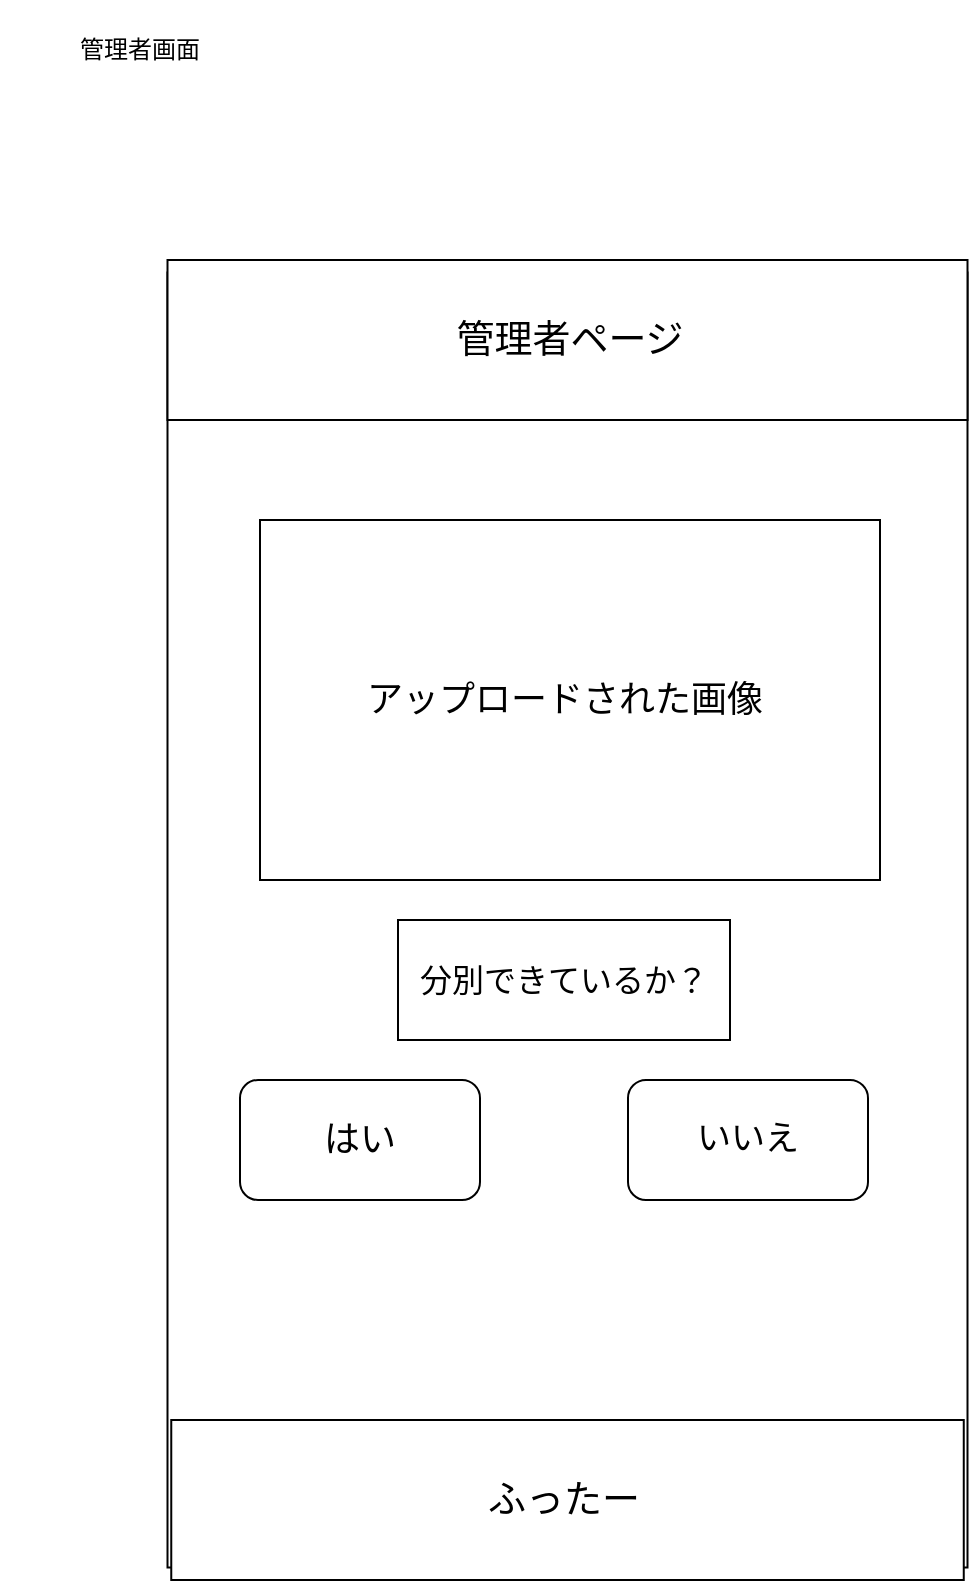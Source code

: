 <mxfile>
    <diagram id="TXHY_I1JXqMyG0OErHeE" name="ページ1">
        <mxGraphModel dx="832" dy="319" grid="1" gridSize="10" guides="1" tooltips="1" connect="1" arrows="1" fold="1" page="1" pageScale="1" pageWidth="827" pageHeight="1169" math="0" shadow="0">
            <root>
                <mxCell id="0"/>
                <mxCell id="1" parent="0"/>
                <mxCell id="2" value="管理者画面" style="text;html=1;strokeColor=none;fillColor=none;align=center;verticalAlign=middle;whiteSpace=wrap;rounded=0;" parent="1" vertex="1">
                    <mxGeometry x="100" y="30" width="140" height="50" as="geometry"/>
                </mxCell>
                <mxCell id="6FGfcJVSC4pAfQx9uT-G-2" value="" style="rounded=0;whiteSpace=wrap;html=1;rotation=90;" parent="1" vertex="1">
                    <mxGeometry x="60.0" y="290" width="647.5" height="400" as="geometry"/>
                </mxCell>
                <mxCell id="6FGfcJVSC4pAfQx9uT-G-3" value="" style="rounded=0;whiteSpace=wrap;html=1;" parent="1" vertex="1">
                    <mxGeometry x="183.75" y="160" width="400" height="80" as="geometry"/>
                </mxCell>
                <mxCell id="6FGfcJVSC4pAfQx9uT-G-4" value="" style="rounded=0;whiteSpace=wrap;html=1;" parent="1" vertex="1">
                    <mxGeometry x="185.63" y="740" width="396.25" height="80" as="geometry"/>
                </mxCell>
                <mxCell id="6FGfcJVSC4pAfQx9uT-G-5" value="" style="rounded=0;whiteSpace=wrap;html=1;" parent="1" vertex="1">
                    <mxGeometry x="230" y="290" width="310" height="180" as="geometry"/>
                </mxCell>
                <mxCell id="6FGfcJVSC4pAfQx9uT-G-6" value="&lt;font style=&quot;font-size: 18px;&quot;&gt;アップロードされた画像&lt;/font&gt;" style="text;html=1;strokeColor=none;fillColor=none;align=center;verticalAlign=middle;whiteSpace=wrap;rounded=0;" parent="1" vertex="1">
                    <mxGeometry x="266.5" y="365" width="231" height="30" as="geometry"/>
                </mxCell>
                <mxCell id="6FGfcJVSC4pAfQx9uT-G-7" value="&lt;font style=&quot;font-size: 19px;&quot;&gt;管理者ページ&lt;/font&gt;" style="text;html=1;strokeColor=none;fillColor=none;align=center;verticalAlign=middle;whiteSpace=wrap;rounded=0;" parent="1" vertex="1">
                    <mxGeometry x="312" y="185" width="146" height="30" as="geometry"/>
                </mxCell>
                <mxCell id="6FGfcJVSC4pAfQx9uT-G-11" value="&lt;font style=&quot;font-size: 18px;&quot;&gt;はい&lt;/font&gt;" style="rounded=1;whiteSpace=wrap;html=1;" parent="1" vertex="1">
                    <mxGeometry x="220" y="570" width="120" height="60" as="geometry"/>
                </mxCell>
                <mxCell id="6FGfcJVSC4pAfQx9uT-G-12" value="&lt;font style=&quot;font-size: 17px;&quot;&gt;いいえ&lt;/font&gt;" style="rounded=1;whiteSpace=wrap;html=1;" parent="1" vertex="1">
                    <mxGeometry x="414" y="570" width="120" height="60" as="geometry"/>
                </mxCell>
                <mxCell id="6FGfcJVSC4pAfQx9uT-G-13" value="&lt;font style=&quot;font-size: 16px;&quot;&gt;分別できているか？&lt;/font&gt;" style="rounded=0;whiteSpace=wrap;html=1;" parent="1" vertex="1">
                    <mxGeometry x="299" y="490" width="166" height="60" as="geometry"/>
                </mxCell>
                <mxCell id="6FGfcJVSC4pAfQx9uT-G-14" value="&lt;font style=&quot;font-size: 19px;&quot;&gt;ふったー&lt;/font&gt;" style="text;html=1;strokeColor=none;fillColor=none;align=center;verticalAlign=middle;whiteSpace=wrap;rounded=0;" parent="1" vertex="1">
                    <mxGeometry x="327" y="765" width="110" height="30" as="geometry"/>
                </mxCell>
            </root>
        </mxGraphModel>
    </diagram>
    <diagram id="FobpiKOCsEK_XWkJVVJW" name="ページ2">
        <mxGraphModel dx="832" dy="319" grid="1" gridSize="10" guides="1" tooltips="1" connect="1" arrows="1" fold="1" page="1" pageScale="1" pageWidth="827" pageHeight="1169" math="0" shadow="0">
            <root>
                <mxCell id="0"/>
                <mxCell id="1" parent="0"/>
                <mxCell id="jc70qHeEpYOD9FluJHRd-1" value="管理者のホームページ" style="text;html=1;strokeColor=none;fillColor=none;align=center;verticalAlign=middle;whiteSpace=wrap;rounded=0;fontSize=19;" parent="1" vertex="1">
                    <mxGeometry x="80" y="40" width="200" height="30" as="geometry"/>
                </mxCell>
                <mxCell id="jc70qHeEpYOD9FluJHRd-2" value="アップロード判定" style="text;html=1;strokeColor=none;fillColor=none;align=center;verticalAlign=middle;whiteSpace=wrap;rounded=0;fontSize=19;" parent="1" vertex="1">
                    <mxGeometry x="90" y="160" width="60" height="30" as="geometry"/>
                </mxCell>
                <mxCell id="jc70qHeEpYOD9FluJHRd-3" value="地域別情報" style="text;html=1;strokeColor=none;fillColor=none;align=center;verticalAlign=middle;whiteSpace=wrap;rounded=0;fontSize=19;" parent="1" vertex="1">
                    <mxGeometry x="80" y="270" width="60" height="30" as="geometry"/>
                </mxCell>
                <mxCell id="nxgXJyfO6ZM4t4gUdKcv-1" value="" style="rounded=0;whiteSpace=wrap;html=1;rotation=90;" parent="1" vertex="1">
                    <mxGeometry x="110.0" y="330" width="647.5" height="400" as="geometry"/>
                </mxCell>
                <mxCell id="nxgXJyfO6ZM4t4gUdKcv-2" value="" style="rounded=0;whiteSpace=wrap;html=1;" parent="1" vertex="1">
                    <mxGeometry x="233.75" y="200" width="400" height="80" as="geometry"/>
                </mxCell>
                <mxCell id="nxgXJyfO6ZM4t4gUdKcv-3" value="" style="rounded=0;whiteSpace=wrap;html=1;" parent="1" vertex="1">
                    <mxGeometry x="235.63" y="780" width="396.25" height="80" as="geometry"/>
                </mxCell>
                <mxCell id="nxgXJyfO6ZM4t4gUdKcv-6" value="&lt;font style=&quot;font-size: 19px;&quot;&gt;管理者ページ&lt;/font&gt;" style="text;html=1;strokeColor=none;fillColor=none;align=center;verticalAlign=middle;whiteSpace=wrap;rounded=0;" parent="1" vertex="1">
                    <mxGeometry x="362" y="225" width="146" height="30" as="geometry"/>
                </mxCell>
                <mxCell id="nxgXJyfO6ZM4t4gUdKcv-10" value="&lt;font style=&quot;font-size: 19px;&quot;&gt;ふったー&lt;/font&gt;" style="text;html=1;strokeColor=none;fillColor=none;align=center;verticalAlign=middle;whiteSpace=wrap;rounded=0;" parent="1" vertex="1">
                    <mxGeometry x="377" y="805" width="110" height="30" as="geometry"/>
                </mxCell>
                <mxCell id="nxgXJyfO6ZM4t4gUdKcv-11" value="アップロード判定" style="rounded=1;whiteSpace=wrap;html=1;fontSize=19;" parent="1" vertex="1">
                    <mxGeometry x="329" y="350" width="206" height="110" as="geometry"/>
                </mxCell>
                <mxCell id="nxgXJyfO6ZM4t4gUdKcv-12" value="地域別情報" style="rounded=1;whiteSpace=wrap;html=1;fontSize=19;" parent="1" vertex="1">
                    <mxGeometry x="329" y="520" width="206" height="110" as="geometry"/>
                </mxCell>
                <mxCell id="nxgXJyfO6ZM4t4gUdKcv-13" value="managerフォルダの作成" style="text;html=1;strokeColor=none;fillColor=none;align=center;verticalAlign=middle;whiteSpace=wrap;rounded=0;fontSize=19;" parent="1" vertex="1">
                    <mxGeometry x="340" y="40" width="230" height="30" as="geometry"/>
                </mxCell>
            </root>
        </mxGraphModel>
    </diagram>
    <diagram id="1nBtR3obdva_kf37KXJX" name="ページ3">
        <mxGraphModel dx="832" dy="319" grid="1" gridSize="10" guides="1" tooltips="1" connect="1" arrows="1" fold="1" page="1" pageScale="1" pageWidth="827" pageHeight="1169" math="0" shadow="0">
            <root>
                <mxCell id="0"/>
                <mxCell id="1" parent="0"/>
                <mxCell id="Lk3UQiq0GJ0VUO8Iu0DR-1" value="" style="rounded=0;whiteSpace=wrap;html=1;rotation=90;" parent="1" vertex="1">
                    <mxGeometry x="60.0" y="150" width="647.5" height="400" as="geometry"/>
                </mxCell>
                <mxCell id="Lk3UQiq0GJ0VUO8Iu0DR-2" value="" style="rounded=0;whiteSpace=wrap;html=1;" parent="1" vertex="1">
                    <mxGeometry x="183.75" y="20" width="400" height="80" as="geometry"/>
                </mxCell>
                <mxCell id="Lk3UQiq0GJ0VUO8Iu0DR-3" value="" style="rounded=0;whiteSpace=wrap;html=1;" parent="1" vertex="1">
                    <mxGeometry x="185.63" y="600" width="396.25" height="80" as="geometry"/>
                </mxCell>
                <mxCell id="Lk3UQiq0GJ0VUO8Iu0DR-4" value="&lt;font style=&quot;font-size: 19px;&quot;&gt;管理者ページ&lt;/font&gt;" style="text;html=1;strokeColor=none;fillColor=none;align=center;verticalAlign=middle;whiteSpace=wrap;rounded=0;" parent="1" vertex="1">
                    <mxGeometry x="312" y="45" width="146" height="30" as="geometry"/>
                </mxCell>
                <mxCell id="Lk3UQiq0GJ0VUO8Iu0DR-5" value="&lt;font style=&quot;font-size: 19px;&quot;&gt;ふったー&lt;/font&gt;" style="text;html=1;strokeColor=none;fillColor=none;align=center;verticalAlign=middle;whiteSpace=wrap;rounded=0;" parent="1" vertex="1">
                    <mxGeometry x="327" y="625" width="110" height="30" as="geometry"/>
                </mxCell>
                <mxCell id="Lk3UQiq0GJ0VUO8Iu0DR-6" value="正常に処理されました" style="rounded=1;whiteSpace=wrap;html=1;fontSize=19;" parent="1" vertex="1">
                    <mxGeometry x="256.5" y="160" width="251" height="110" as="geometry"/>
                </mxCell>
                <mxCell id="Lk3UQiq0GJ0VUO8Iu0DR-7" value="管理者ページへ" style="rounded=1;whiteSpace=wrap;html=1;fontSize=19;" parent="1" vertex="1">
                    <mxGeometry x="296.5" y="440" width="171" height="80" as="geometry"/>
                </mxCell>
                <mxCell id="Lk3UQiq0GJ0VUO8Iu0DR-8" value="次の画像へ" style="rounded=1;whiteSpace=wrap;html=1;fontSize=19;" parent="1" vertex="1">
                    <mxGeometry x="296.5" y="330" width="171" height="80" as="geometry"/>
                </mxCell>
            </root>
        </mxGraphModel>
    </diagram>
    <diagram id="GUkY1jBQOLJ_wLSQ_vH4" name="ページ4">
        <mxGraphModel dx="832" dy="319" grid="1" gridSize="10" guides="1" tooltips="1" connect="1" arrows="1" fold="1" page="1" pageScale="1" pageWidth="827" pageHeight="1169" math="0" shadow="0">
            <root>
                <mxCell id="0"/>
                <mxCell id="1" parent="0"/>
                <mxCell id="6E4wWMb9lmuq0i69H0S0-1" value="" style="rounded=0;whiteSpace=wrap;html=1;rotation=90;" parent="1" vertex="1">
                    <mxGeometry x="110.0" y="180" width="647.5" height="400" as="geometry"/>
                </mxCell>
                <mxCell id="6E4wWMb9lmuq0i69H0S0-2" value="" style="rounded=0;whiteSpace=wrap;html=1;" parent="1" vertex="1">
                    <mxGeometry x="233.75" y="50" width="400" height="80" as="geometry"/>
                </mxCell>
                <mxCell id="6E4wWMb9lmuq0i69H0S0-3" value="" style="rounded=0;whiteSpace=wrap;html=1;" parent="1" vertex="1">
                    <mxGeometry x="235.63" y="630" width="396.25" height="80" as="geometry"/>
                </mxCell>
                <mxCell id="6E4wWMb9lmuq0i69H0S0-4" value="&lt;font style=&quot;font-size: 19px;&quot;&gt;管理者ページ&lt;/font&gt;" style="text;html=1;strokeColor=none;fillColor=none;align=center;verticalAlign=middle;whiteSpace=wrap;rounded=0;" parent="1" vertex="1">
                    <mxGeometry x="362" y="75" width="146" height="30" as="geometry"/>
                </mxCell>
                <mxCell id="6E4wWMb9lmuq0i69H0S0-5" value="&lt;font style=&quot;font-size: 19px;&quot;&gt;ふったー&lt;/font&gt;" style="text;html=1;strokeColor=none;fillColor=none;align=center;verticalAlign=middle;whiteSpace=wrap;rounded=0;" parent="1" vertex="1">
                    <mxGeometry x="377" y="655" width="110" height="30" as="geometry"/>
                </mxCell>
                <mxCell id="6E4wWMb9lmuq0i69H0S0-9" value="和歌山市" style="rounded=1;whiteSpace=wrap;html=1;fontSize=19;" parent="1" vertex="1">
                    <mxGeometry x="362" y="210" width="120" height="60" as="geometry"/>
                </mxCell>
                <mxCell id="6E4wWMb9lmuq0i69H0S0-10" value="岩出市" style="rounded=1;whiteSpace=wrap;html=1;fontSize=19;" parent="1" vertex="1">
                    <mxGeometry x="362" y="320" width="120" height="60" as="geometry"/>
                </mxCell>
                <mxCell id="6E4wWMb9lmuq0i69H0S0-11" value="etc..." style="rounded=1;whiteSpace=wrap;html=1;fontSize=19;" parent="1" vertex="1">
                    <mxGeometry x="362" y="450" width="120" height="60" as="geometry"/>
                </mxCell>
            </root>
        </mxGraphModel>
    </diagram>
    <diagram id="mbCpnld048nnEDvK2UxN" name="ページ5">
        <mxGraphModel dx="832" dy="319" grid="1" gridSize="10" guides="1" tooltips="1" connect="1" arrows="1" fold="1" page="1" pageScale="1" pageWidth="827" pageHeight="1169" math="0" shadow="0">
            <root>
                <mxCell id="0"/>
                <mxCell id="1" parent="0"/>
                <mxCell id="1oZZGPldsIwdW9O3DNZ5-1" value="" style="rounded=0;whiteSpace=wrap;html=1;rotation=90;" parent="1" vertex="1">
                    <mxGeometry x="110.0" y="170" width="647.5" height="400" as="geometry"/>
                </mxCell>
                <mxCell id="1oZZGPldsIwdW9O3DNZ5-2" value="" style="rounded=0;whiteSpace=wrap;html=1;" parent="1" vertex="1">
                    <mxGeometry x="233.75" y="40" width="400" height="80" as="geometry"/>
                </mxCell>
                <mxCell id="1oZZGPldsIwdW9O3DNZ5-3" value="" style="rounded=0;whiteSpace=wrap;html=1;" parent="1" vertex="1">
                    <mxGeometry x="235.63" y="620" width="396.25" height="80" as="geometry"/>
                </mxCell>
                <mxCell id="1oZZGPldsIwdW9O3DNZ5-4" value="&lt;font style=&quot;font-size: 19px;&quot;&gt;和歌山市の情報&lt;/font&gt;" style="text;html=1;strokeColor=none;fillColor=none;align=center;verticalAlign=middle;whiteSpace=wrap;rounded=0;" parent="1" vertex="1">
                    <mxGeometry x="362" y="65" width="146" height="30" as="geometry"/>
                </mxCell>
                <mxCell id="1oZZGPldsIwdW9O3DNZ5-5" value="&lt;font style=&quot;font-size: 19px;&quot;&gt;ふったー&lt;/font&gt;" style="text;html=1;strokeColor=none;fillColor=none;align=center;verticalAlign=middle;whiteSpace=wrap;rounded=0;" parent="1" vertex="1">
                    <mxGeometry x="377" y="645" width="110" height="30" as="geometry"/>
                </mxCell>
                <mxCell id="1oZZGPldsIwdW9O3DNZ5-9" value="年齢：（利用者の数）&lt;br&gt;性別：&lt;br&gt;アップロードの数&lt;br&gt;分別成功率" style="text;html=1;strokeColor=none;fillColor=none;align=center;verticalAlign=middle;whiteSpace=wrap;rounded=0;fontSize=19;" parent="1" vertex="1">
                    <mxGeometry x="13.75" y="170" width="220" height="30" as="geometry"/>
                </mxCell>
                <mxCell id="1oZZGPldsIwdW9O3DNZ5-10" value="年齢：" style="text;html=1;strokeColor=none;fillColor=none;align=center;verticalAlign=middle;whiteSpace=wrap;rounded=0;fontSize=19;" parent="1" vertex="1">
                    <mxGeometry x="250" y="140" width="60" height="30" as="geometry"/>
                </mxCell>
                <mxCell id="1oZZGPldsIwdW9O3DNZ5-12" value="" style="rounded=0;whiteSpace=wrap;html=1;fontSize=19;" parent="1" vertex="1">
                    <mxGeometry x="360" y="147.5" width="50" height="15" as="geometry"/>
                </mxCell>
                <mxCell id="1oZZGPldsIwdW9O3DNZ5-13" value="&lt;font style=&quot;font-size: 16px;&quot;&gt;10代&lt;br&gt;20代&lt;br&gt;30代&lt;br&gt;40代&lt;br&gt;50代&lt;br&gt;60代&lt;br&gt;70代&lt;br&gt;80代&lt;br&gt;&lt;/font&gt;" style="text;html=1;strokeColor=none;fillColor=none;align=center;verticalAlign=middle;whiteSpace=wrap;rounded=0;fontSize=19;" parent="1" vertex="1">
                    <mxGeometry x="302" y="220" width="60" height="30" as="geometry"/>
                </mxCell>
                <mxCell id="1oZZGPldsIwdW9O3DNZ5-14" value="" style="rounded=0;whiteSpace=wrap;html=1;fontSize=19;" parent="1" vertex="1">
                    <mxGeometry x="360" y="170" width="76" height="15" as="geometry"/>
                </mxCell>
                <mxCell id="1oZZGPldsIwdW9O3DNZ5-15" value="" style="rounded=0;whiteSpace=wrap;html=1;fontSize=19;" parent="1" vertex="1">
                    <mxGeometry x="360" y="190" width="100" height="15" as="geometry"/>
                </mxCell>
                <mxCell id="1oZZGPldsIwdW9O3DNZ5-16" value="" style="rounded=0;whiteSpace=wrap;html=1;fontSize=19;" parent="1" vertex="1">
                    <mxGeometry x="360" y="220" width="120" height="15" as="geometry"/>
                </mxCell>
                <mxCell id="1oZZGPldsIwdW9O3DNZ5-17" value="" style="rounded=0;whiteSpace=wrap;html=1;fontSize=19;" parent="1" vertex="1">
                    <mxGeometry x="360" y="240" width="130" height="15" as="geometry"/>
                </mxCell>
                <mxCell id="1oZZGPldsIwdW9O3DNZ5-18" value="" style="rounded=0;whiteSpace=wrap;html=1;fontSize=19;" parent="1" vertex="1">
                    <mxGeometry x="360" y="260" width="76" height="15" as="geometry"/>
                </mxCell>
                <mxCell id="1oZZGPldsIwdW9O3DNZ5-19" value="" style="rounded=0;whiteSpace=wrap;html=1;fontSize=19;" parent="1" vertex="1">
                    <mxGeometry x="360" y="280" width="60" height="15" as="geometry"/>
                </mxCell>
                <mxCell id="1oZZGPldsIwdW9O3DNZ5-20" value="" style="rounded=0;whiteSpace=wrap;html=1;fontSize=19;" parent="1" vertex="1">
                    <mxGeometry x="360" y="310" width="50" height="15" as="geometry"/>
                </mxCell>
                <mxCell id="1oZZGPldsIwdW9O3DNZ5-21" value="性別：" style="text;html=1;strokeColor=none;fillColor=none;align=center;verticalAlign=middle;whiteSpace=wrap;rounded=0;fontSize=16;" parent="1" vertex="1">
                    <mxGeometry x="250" y="340" width="60" height="30" as="geometry"/>
                </mxCell>
                <mxCell id="1oZZGPldsIwdW9O3DNZ5-22" value="" style="rounded=0;whiteSpace=wrap;html=1;fontSize=16;fillColor=#dae8fc;strokeColor=#6c8ebf;" parent="1" vertex="1">
                    <mxGeometry x="330" y="345" width="250" height="20" as="geometry"/>
                </mxCell>
                <mxCell id="1oZZGPldsIwdW9O3DNZ5-23" value="" style="rounded=0;whiteSpace=wrap;html=1;fontSize=16;fillColor=#f8cecc;strokeColor=#b85450;" parent="1" vertex="1">
                    <mxGeometry x="330" y="345" width="130" height="20" as="geometry"/>
                </mxCell>
                <mxCell id="1oZZGPldsIwdW9O3DNZ5-24" value="&lt;font style=&quot;font-size: 12px;&quot;&gt;女性：％&lt;/font&gt;" style="text;html=1;strokeColor=none;fillColor=none;align=center;verticalAlign=middle;whiteSpace=wrap;rounded=0;fontSize=16;" parent="1" vertex="1">
                    <mxGeometry x="330" y="365" width="60" height="30" as="geometry"/>
                </mxCell>
                <mxCell id="1oZZGPldsIwdW9O3DNZ5-25" value="" style="rounded=0;whiteSpace=wrap;html=1;fontSize=16;fillColor=#D1D1D1;" parent="1" vertex="1">
                    <mxGeometry x="580" y="345" width="40" height="20" as="geometry"/>
                </mxCell>
                <mxCell id="1oZZGPldsIwdW9O3DNZ5-26" value="&lt;font style=&quot;font-size: 12px;&quot;&gt;男性&lt;/font&gt;" style="text;html=1;strokeColor=none;fillColor=none;align=center;verticalAlign=middle;whiteSpace=wrap;rounded=0;fontSize=16;" parent="1" vertex="1">
                    <mxGeometry x="448" y="365" width="60" height="30" as="geometry"/>
                </mxCell>
                <mxCell id="1oZZGPldsIwdW9O3DNZ5-27" value="&lt;font style=&quot;font-size: 11px;&quot;&gt;回答なし&lt;/font&gt;" style="text;html=1;strokeColor=none;fillColor=none;align=center;verticalAlign=middle;whiteSpace=wrap;rounded=0;fontSize=16;" parent="1" vertex="1">
                    <mxGeometry x="570" y="365" width="60" height="30" as="geometry"/>
                </mxCell>
                <mxCell id="1oZZGPldsIwdW9O3DNZ5-29" value="アップロードの数：○○○個" style="text;html=1;strokeColor=none;fillColor=none;align=center;verticalAlign=middle;whiteSpace=wrap;rounded=0;fontSize=16;" parent="1" vertex="1">
                    <mxGeometry x="240" y="410" width="220" height="30" as="geometry"/>
                </mxCell>
                <mxCell id="1oZZGPldsIwdW9O3DNZ5-30" value="分別成功率：" style="text;html=1;strokeColor=none;fillColor=none;align=center;verticalAlign=middle;whiteSpace=wrap;rounded=0;fontSize=16;" parent="1" vertex="1">
                    <mxGeometry x="244" y="460" width="110" height="30" as="geometry"/>
                </mxCell>
                <mxCell id="1oZZGPldsIwdW9O3DNZ5-31" value="" style="rounded=0;whiteSpace=wrap;html=1;fontSize=12;fillColor=#FFFFFF;" parent="1" vertex="1">
                    <mxGeometry x="354" y="465" width="266" height="20" as="geometry"/>
                </mxCell>
                <mxCell id="1oZZGPldsIwdW9O3DNZ5-32" value="" style="rounded=0;whiteSpace=wrap;html=1;fontSize=12;fillColor=#ffe6cc;strokeColor=#d79b00;" parent="1" vertex="1">
                    <mxGeometry x="354" y="465" width="216" height="20" as="geometry"/>
                </mxCell>
                <mxCell id="1oZZGPldsIwdW9O3DNZ5-33" value="管理者ページへ戻る" style="rounded=1;whiteSpace=wrap;html=1;fontSize=12;fillColor=#FFFFFF;" parent="1" vertex="1">
                    <mxGeometry x="367" y="530" width="120" height="55" as="geometry"/>
                </mxCell>
            </root>
        </mxGraphModel>
    </diagram>
</mxfile>